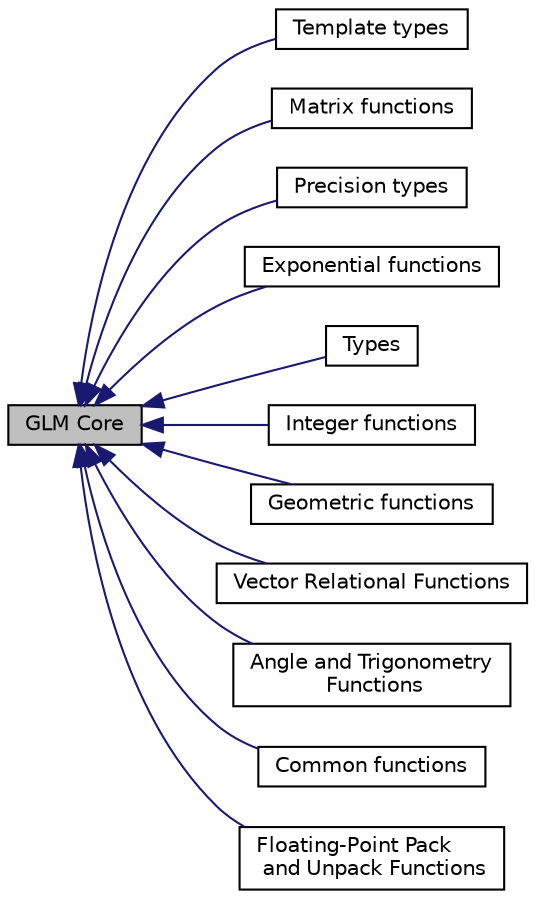 digraph "GLM Core"
{
  edge [fontname="Helvetica",fontsize="10",labelfontname="Helvetica",labelfontsize="10"];
  node [fontname="Helvetica",fontsize="10",shape=record];
  rankdir=LR;
  Node11 [label="Template types",height=0.2,width=0.4,color="black", fillcolor="white", style="filled",URL="$group__core__template.html",tooltip="The generic template types used as the basis for the core types. "];
  Node5 [label="Matrix functions",height=0.2,width=0.4,color="black", fillcolor="white", style="filled",URL="$group__core__func__matrix.html"];
  Node10 [label="Precision types",height=0.2,width=0.4,color="black", fillcolor="white", style="filled",URL="$group__core__precision.html",tooltip="Non-GLSL types that are used to define precision-based types. "];
  Node2 [label="Exponential functions",height=0.2,width=0.4,color="black", fillcolor="white", style="filled",URL="$group__core__func__exponential.html"];
  Node9 [label="Types",height=0.2,width=0.4,color="black", fillcolor="white", style="filled",URL="$group__core__types.html",tooltip="The standard types defined by the specification. "];
  Node4 [label="Integer functions",height=0.2,width=0.4,color="black", fillcolor="white", style="filled",URL="$group__core__func__integer.html"];
  Node3 [label="Geometric functions",height=0.2,width=0.4,color="black", fillcolor="white", style="filled",URL="$group__core__func__geometric.html"];
  Node8 [label="Vector Relational Functions",height=0.2,width=0.4,color="black", fillcolor="white", style="filled",URL="$group__core__func__vector__relational.html"];
  Node7 [label="Angle and Trigonometry\l Functions",height=0.2,width=0.4,color="black", fillcolor="white", style="filled",URL="$group__core__func__trigonometric.html"];
  Node1 [label="Common functions",height=0.2,width=0.4,color="black", fillcolor="white", style="filled",URL="$group__core__func__common.html"];
  Node6 [label="Floating-Point Pack\l and Unpack Functions",height=0.2,width=0.4,color="black", fillcolor="white", style="filled",URL="$group__core__func__packing.html"];
  Node0 [label="GLM Core",height=0.2,width=0.4,color="black", fillcolor="grey75", style="filled" fontcolor="black"];
  Node0->Node1 [shape=plaintext, color="midnightblue", dir="back", style="solid"];
  Node0->Node2 [shape=plaintext, color="midnightblue", dir="back", style="solid"];
  Node0->Node3 [shape=plaintext, color="midnightblue", dir="back", style="solid"];
  Node0->Node4 [shape=plaintext, color="midnightblue", dir="back", style="solid"];
  Node0->Node5 [shape=plaintext, color="midnightblue", dir="back", style="solid"];
  Node0->Node6 [shape=plaintext, color="midnightblue", dir="back", style="solid"];
  Node0->Node7 [shape=plaintext, color="midnightblue", dir="back", style="solid"];
  Node0->Node8 [shape=plaintext, color="midnightblue", dir="back", style="solid"];
  Node0->Node9 [shape=plaintext, color="midnightblue", dir="back", style="solid"];
  Node0->Node10 [shape=plaintext, color="midnightblue", dir="back", style="solid"];
  Node0->Node11 [shape=plaintext, color="midnightblue", dir="back", style="solid"];
}
